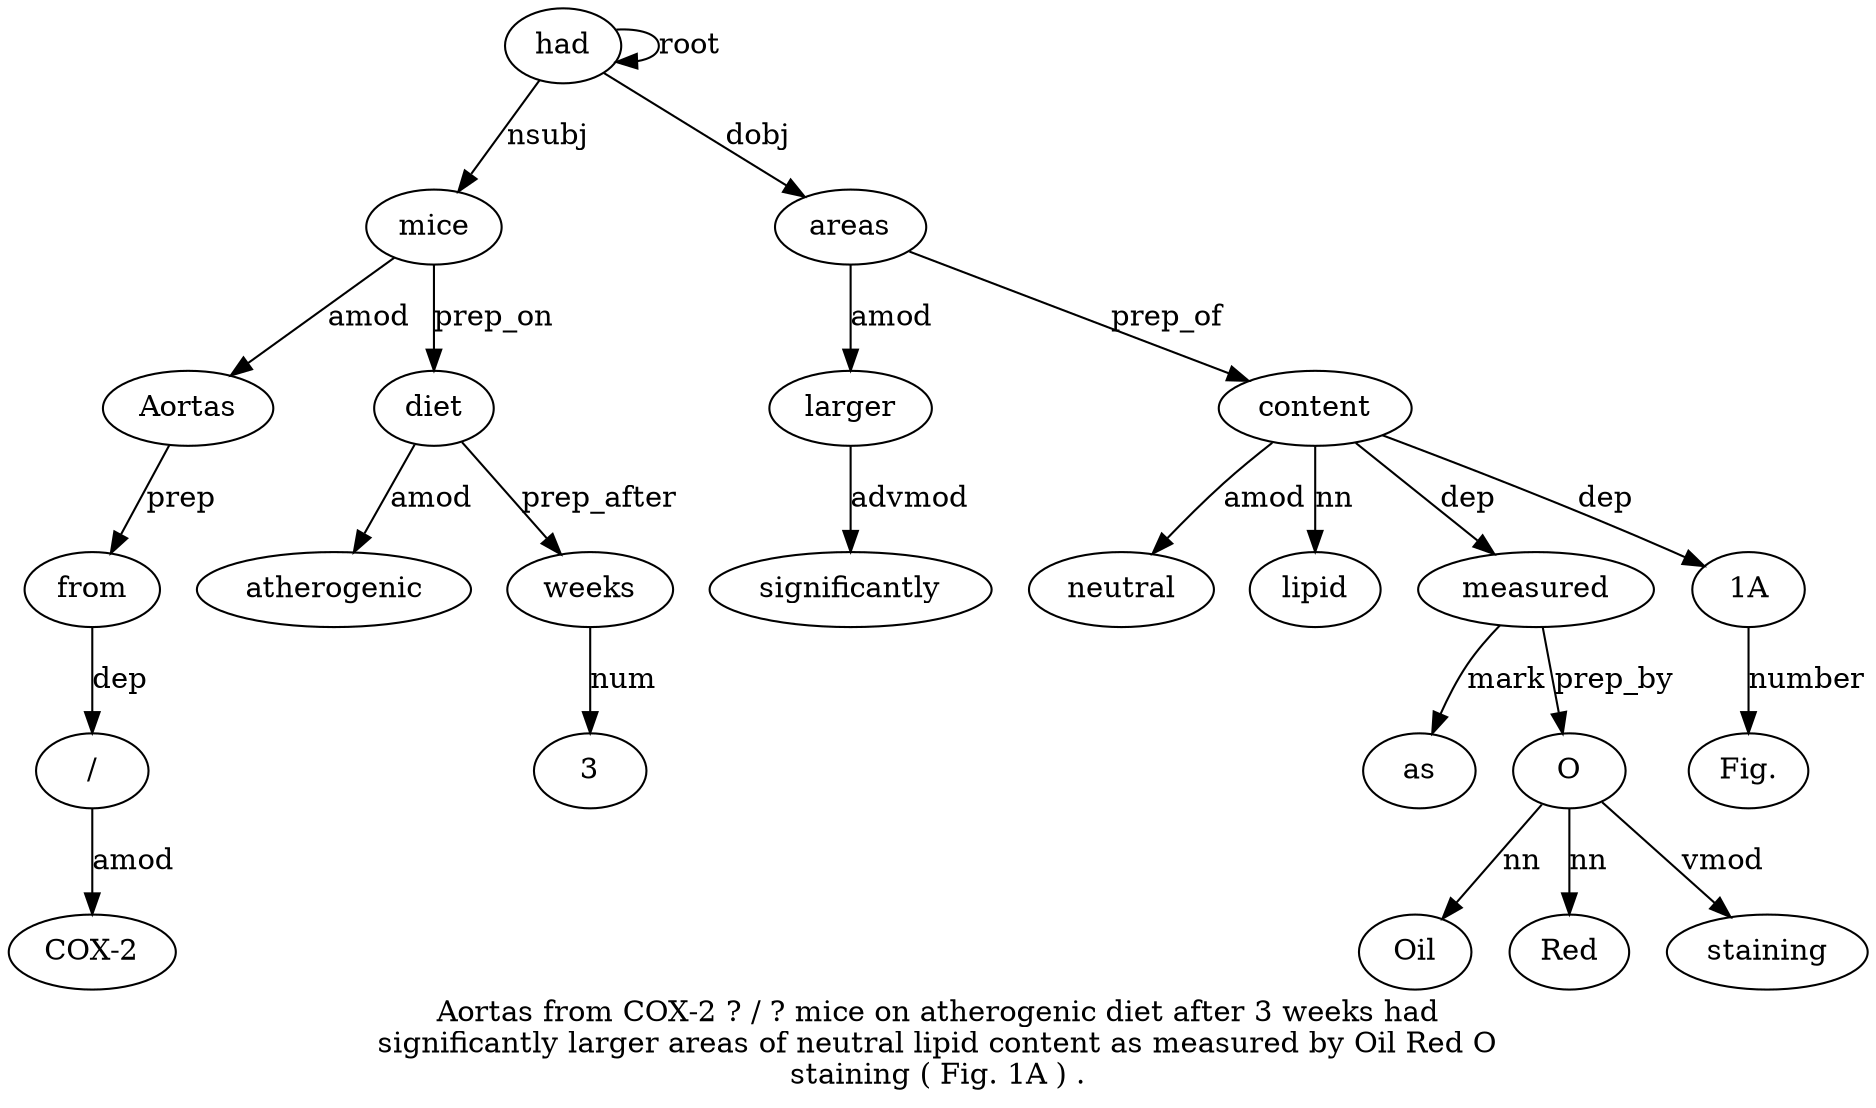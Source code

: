 digraph "Aortas from COX-2 ? / ? mice on atherogenic diet after 3 weeks had significantly larger areas of neutral lipid content as measured by Oil Red O staining ( Fig. 1A ) ." {
label="Aortas from COX-2 ? / ? mice on atherogenic diet after 3 weeks had
significantly larger areas of neutral lipid content as measured by Oil Red O
staining ( Fig. 1A ) .";
mice7 [style=filled, fillcolor=white, label=mice];
Aortas1 [style=filled, fillcolor=white, label=Aortas];
mice7 -> Aortas1  [label=amod];
from2 [style=filled, fillcolor=white, label=from];
Aortas1 -> from2  [label=prep];
"/5" [style=filled, fillcolor=white, label="/"];
"COX-23" [style=filled, fillcolor=white, label="COX-2"];
"/5" -> "COX-23"  [label=amod];
from2 -> "/5"  [label=dep];
had14 [style=filled, fillcolor=white, label=had];
had14 -> mice7  [label=nsubj];
diet10 [style=filled, fillcolor=white, label=diet];
atherogenic9 [style=filled, fillcolor=white, label=atherogenic];
diet10 -> atherogenic9  [label=amod];
mice7 -> diet10  [label=prep_on];
weeks13 [style=filled, fillcolor=white, label=weeks];
312 [style=filled, fillcolor=white, label=3];
weeks13 -> 312  [label=num];
diet10 -> weeks13  [label=prep_after];
had14 -> had14  [label=root];
larger16 [style=filled, fillcolor=white, label=larger];
significantly15 [style=filled, fillcolor=white, label=significantly];
larger16 -> significantly15  [label=advmod];
areas17 [style=filled, fillcolor=white, label=areas];
areas17 -> larger16  [label=amod];
had14 -> areas17  [label=dobj];
content21 [style=filled, fillcolor=white, label=content];
neutral19 [style=filled, fillcolor=white, label=neutral];
content21 -> neutral19  [label=amod];
lipid20 [style=filled, fillcolor=white, label=lipid];
content21 -> lipid20  [label=nn];
areas17 -> content21  [label=prep_of];
measured23 [style=filled, fillcolor=white, label=measured];
as22 [style=filled, fillcolor=white, label=as];
measured23 -> as22  [label=mark];
content21 -> measured23  [label=dep];
O27 [style=filled, fillcolor=white, label=O];
Oil25 [style=filled, fillcolor=white, label=Oil];
O27 -> Oil25  [label=nn];
Red26 [style=filled, fillcolor=white, label=Red];
O27 -> Red26  [label=nn];
measured23 -> O27  [label=prep_by];
staining28 [style=filled, fillcolor=white, label=staining];
O27 -> staining28  [label=vmod];
"1A3" [style=filled, fillcolor=white, label="1A"];
"Fig.30" [style=filled, fillcolor=white, label="Fig."];
"1A3" -> "Fig.30"  [label=number];
content21 -> "1A3"  [label=dep];
}
